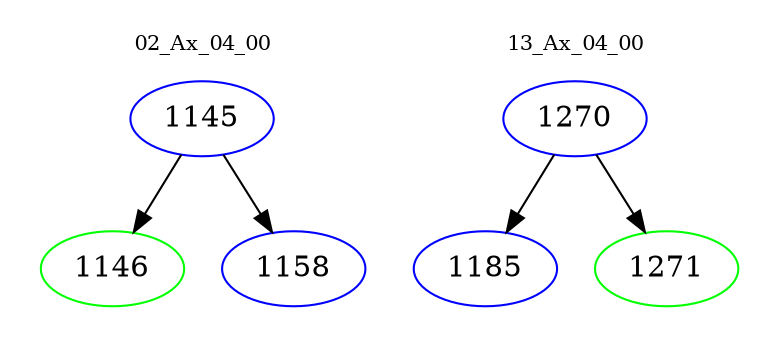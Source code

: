digraph{
subgraph cluster_0 {
color = white
label = "02_Ax_04_00";
fontsize=10;
T0_1145 [label="1145", color="blue"]
T0_1145 -> T0_1146 [color="black"]
T0_1146 [label="1146", color="green"]
T0_1145 -> T0_1158 [color="black"]
T0_1158 [label="1158", color="blue"]
}
subgraph cluster_1 {
color = white
label = "13_Ax_04_00";
fontsize=10;
T1_1270 [label="1270", color="blue"]
T1_1270 -> T1_1185 [color="black"]
T1_1185 [label="1185", color="blue"]
T1_1270 -> T1_1271 [color="black"]
T1_1271 [label="1271", color="green"]
}
}
